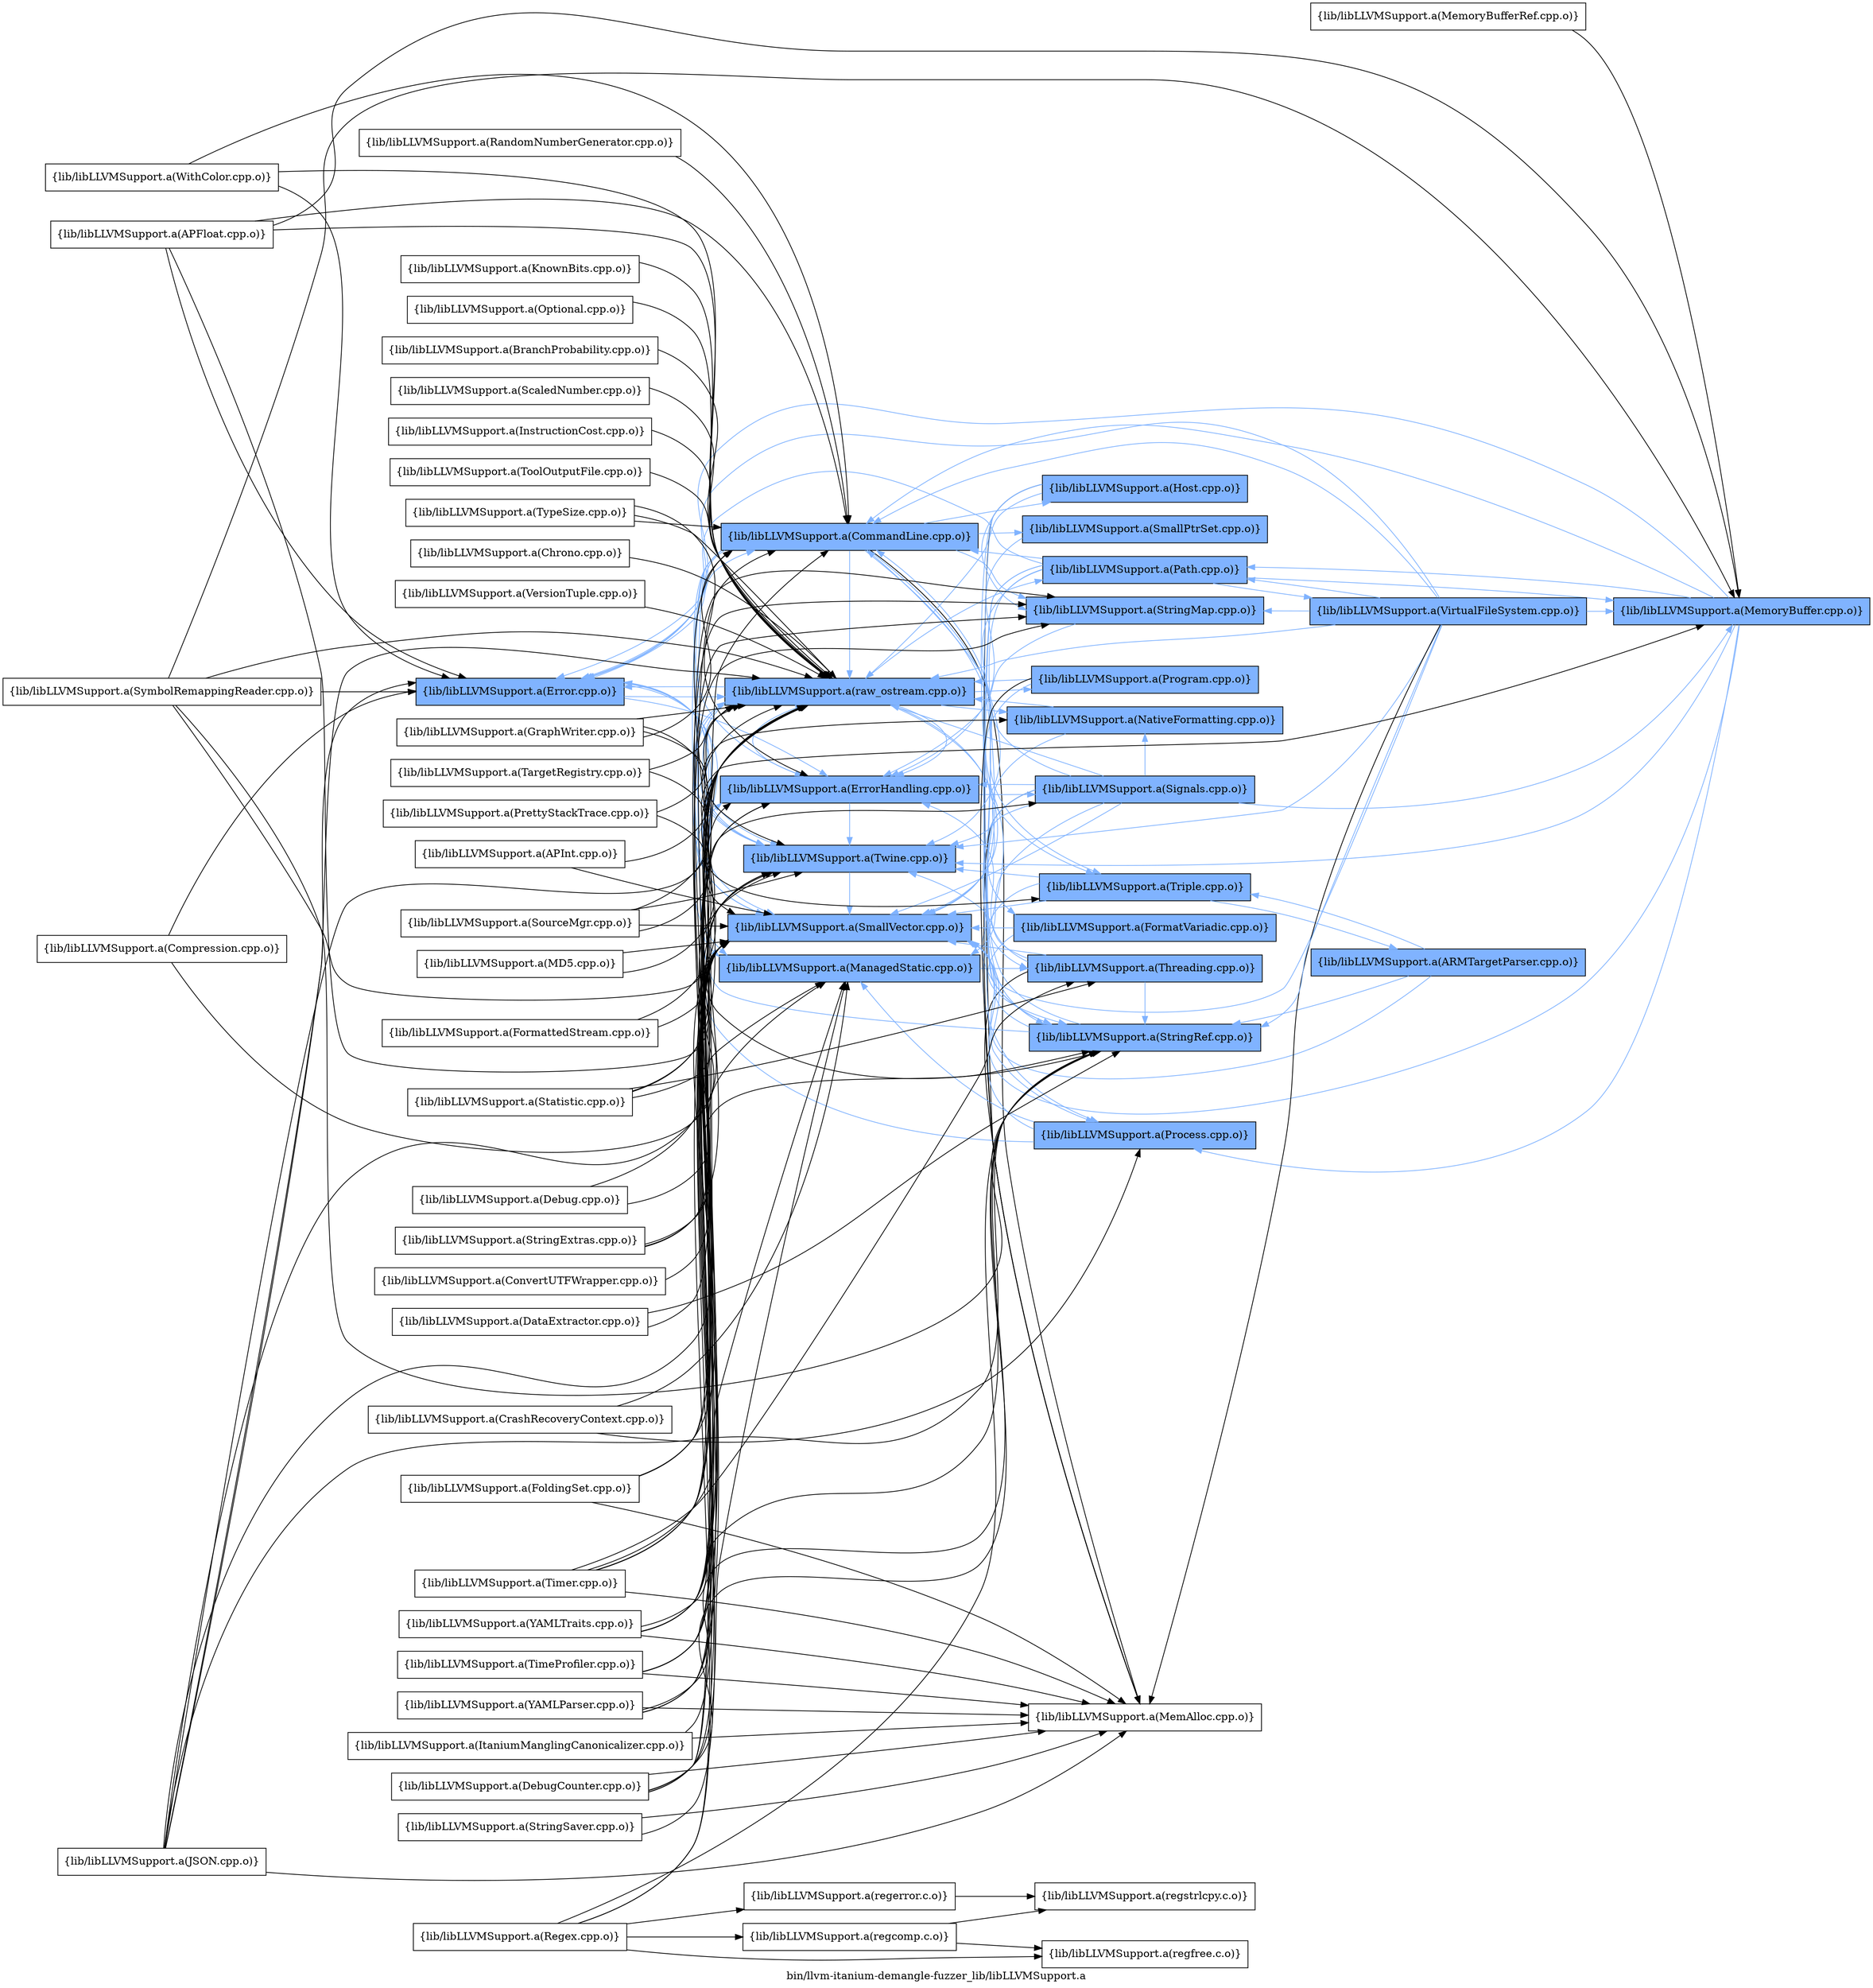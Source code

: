 digraph "bin/llvm-itanium-demangle-fuzzer_lib/libLLVMSupport.a" {
	label="bin/llvm-itanium-demangle-fuzzer_lib/libLLVMSupport.a";
	rankdir=LR;
	{ rank=same; Node0x560754d8cde8;  }
	{ rank=same; Node0x560754d87d48; Node0x560754d8e8c8; Node0x560754d8e4b8; Node0x560754d913e8; Node0x560754d8ee18; Node0x560754d89738;  }
	{ rank=same; Node0x560754d8fdb8; Node0x560754d8f7c8; Node0x560754d90808; Node0x560754d8f9f8; Node0x560754d8d388; Node0x560754d8aae8; Node0x560754d8f458; Node0x560754d90c18; Node0x560754d88f68; Node0x560754d89f08; Node0x560754d8a318; Node0x560754d8bd58; Node0x560754d89b48;  }
	{ rank=same; Node0x560754d8cde8;  }
	{ rank=same; Node0x560754d87d48; Node0x560754d8e8c8; Node0x560754d8e4b8; Node0x560754d913e8; Node0x560754d8ee18; Node0x560754d89738;  }
	{ rank=same; Node0x560754d8fdb8; Node0x560754d8f7c8; Node0x560754d90808; Node0x560754d8f9f8; Node0x560754d8d388; Node0x560754d8aae8; Node0x560754d8f458; Node0x560754d90c18; Node0x560754d88f68; Node0x560754d89f08; Node0x560754d8a318; Node0x560754d8bd58; Node0x560754d89b48;  }

	Node0x560754d8cde8 [shape=record,shape=box,group=1,style=filled,fillcolor="0.600000 0.5 1",label="{lib/libLLVMSupport.a(Error.cpp.o)}"];
	Node0x560754d8cde8 -> Node0x560754d87d48[color="0.600000 0.5 1"];
	Node0x560754d8cde8 -> Node0x560754d8e8c8[color="0.600000 0.5 1"];
	Node0x560754d8cde8 -> Node0x560754d8e4b8[color="0.600000 0.5 1"];
	Node0x560754d8cde8 -> Node0x560754d913e8[color="0.600000 0.5 1"];
	Node0x560754d8cde8 -> Node0x560754d8ee18[color="0.600000 0.5 1"];
	Node0x560754d8cde8 -> Node0x560754d89738[color="0.600000 0.5 1"];
	Node0x560754d904e8 [shape=record,shape=box,group=1,style=filled,fillcolor="0.600000 0.5 1",label="{lib/libLLVMSupport.a(MemoryBuffer.cpp.o)}"];
	Node0x560754d904e8 -> Node0x560754d87d48[color="0.600000 0.5 1"];
	Node0x560754d904e8 -> Node0x560754d8cde8[color="0.600000 0.5 1"];
	Node0x560754d904e8 -> Node0x560754d913e8[color="0.600000 0.5 1"];
	Node0x560754d904e8 -> Node0x560754d8ee18[color="0.600000 0.5 1"];
	Node0x560754d904e8 -> Node0x560754d8a318[color="0.600000 0.5 1"];
	Node0x560754d904e8 -> Node0x560754d8bd58[color="0.600000 0.5 1"];
	Node0x560754d913e8 [shape=record,shape=box,group=1,style=filled,fillcolor="0.600000 0.5 1",label="{lib/libLLVMSupport.a(SmallVector.cpp.o)}"];
	Node0x560754d913e8 -> Node0x560754d8e8c8[color="0.600000 0.5 1"];
	Node0x560754d8f9f8 [shape=record,shape=box,group=1,style=filled,fillcolor="0.600000 0.5 1",label="{lib/libLLVMSupport.a(StringRef.cpp.o)}"];
	Node0x560754d8f9f8 -> Node0x560754d87d48[color="0.600000 0.5 1"];
	Node0x560754d8f9f8 -> Node0x560754d8cde8[color="0.600000 0.5 1"];
	Node0x560754d8f9f8 -> Node0x560754d913e8[color="0.600000 0.5 1"];
	Node0x560754d8d388 [shape=record,shape=box,group=1,style=filled,fillcolor="0.600000 0.5 1",label="{lib/libLLVMSupport.a(Triple.cpp.o)}"];
	Node0x560754d8d388 -> Node0x560754d913e8[color="0.600000 0.5 1"];
	Node0x560754d8d388 -> Node0x560754d8f9f8[color="0.600000 0.5 1"];
	Node0x560754d8d388 -> Node0x560754d8eaa8[color="0.600000 0.5 1"];
	Node0x560754d8d388 -> Node0x560754d8ee18[color="0.600000 0.5 1"];
	Node0x560754d89738 [shape=record,shape=box,group=1,style=filled,fillcolor="0.600000 0.5 1",label="{lib/libLLVMSupport.a(raw_ostream.cpp.o)}"];
	Node0x560754d89738 -> Node0x560754d8cde8[color="0.600000 0.5 1"];
	Node0x560754d89738 -> Node0x560754d8e8c8[color="0.600000 0.5 1"];
	Node0x560754d89738 -> Node0x560754d913e8[color="0.600000 0.5 1"];
	Node0x560754d89738 -> Node0x560754d8ee18[color="0.600000 0.5 1"];
	Node0x560754d89738 -> Node0x560754d88f68[color="0.600000 0.5 1"];
	Node0x560754d89738 -> Node0x560754d89f08[color="0.600000 0.5 1"];
	Node0x560754d89738 -> Node0x560754d8a318[color="0.600000 0.5 1"];
	Node0x560754d89738 -> Node0x560754d8bd58[color="0.600000 0.5 1"];
	Node0x560754d89738 -> Node0x560754d89b48[color="0.600000 0.5 1"];
	Node0x560754d87d48 [shape=record,shape=box,group=1,style=filled,fillcolor="0.600000 0.5 1",label="{lib/libLLVMSupport.a(CommandLine.cpp.o)}"];
	Node0x560754d87d48 -> Node0x560754d8cde8[color="0.600000 0.5 1"];
	Node0x560754d87d48 -> Node0x560754d8e8c8[color="0.600000 0.5 1"];
	Node0x560754d87d48 -> Node0x560754d8e4b8[color="0.600000 0.5 1"];
	Node0x560754d87d48 -> Node0x560754d8fdb8;
	Node0x560754d87d48 -> Node0x560754d8f7c8[color="0.600000 0.5 1"];
	Node0x560754d87d48 -> Node0x560754d913e8[color="0.600000 0.5 1"];
	Node0x560754d87d48 -> Node0x560754d90808[color="0.600000 0.5 1"];
	Node0x560754d87d48 -> Node0x560754d8f9f8[color="0.600000 0.5 1"];
	Node0x560754d87d48 -> Node0x560754d8d388[color="0.600000 0.5 1"];
	Node0x560754d87d48 -> Node0x560754d8ee18[color="0.600000 0.5 1"];
	Node0x560754d87d48 -> Node0x560754d89738[color="0.600000 0.5 1"];
	Node0x560754d87d48 -> Node0x560754d8aae8[color="0.600000 0.5 1"];
	Node0x560754d8e8c8 [shape=record,shape=box,group=1,style=filled,fillcolor="0.600000 0.5 1",label="{lib/libLLVMSupport.a(ErrorHandling.cpp.o)}"];
	Node0x560754d8e8c8 -> Node0x560754d8ee18[color="0.600000 0.5 1"];
	Node0x560754d8e8c8 -> Node0x560754d89738[color="0.600000 0.5 1"];
	Node0x560754d8e8c8 -> Node0x560754d8f458[color="0.600000 0.5 1"];
	Node0x560754d8e4b8 [shape=record,shape=box,group=1,style=filled,fillcolor="0.600000 0.5 1",label="{lib/libLLVMSupport.a(ManagedStatic.cpp.o)}"];
	Node0x560754d8e4b8 -> Node0x560754d90c18[color="0.600000 0.5 1"];
	Node0x560754d8fdb8 [shape=record,shape=box,group=0,label="{lib/libLLVMSupport.a(MemAlloc.cpp.o)}"];
	Node0x560754d8f7c8 [shape=record,shape=box,group=1,style=filled,fillcolor="0.600000 0.5 1",label="{lib/libLLVMSupport.a(SmallPtrSet.cpp.o)}"];
	Node0x560754d8f7c8 -> Node0x560754d8e8c8[color="0.600000 0.5 1"];
	Node0x560754d90808 [shape=record,shape=box,group=1,style=filled,fillcolor="0.600000 0.5 1",label="{lib/libLLVMSupport.a(StringMap.cpp.o)}"];
	Node0x560754d90808 -> Node0x560754d8e8c8[color="0.600000 0.5 1"];
	Node0x560754d8ee18 [shape=record,shape=box,group=1,style=filled,fillcolor="0.600000 0.5 1",label="{lib/libLLVMSupport.a(Twine.cpp.o)}"];
	Node0x560754d8ee18 -> Node0x560754d913e8[color="0.600000 0.5 1"];
	Node0x560754d8ee18 -> Node0x560754d89738[color="0.600000 0.5 1"];
	Node0x560754d8aae8 [shape=record,shape=box,group=1,style=filled,fillcolor="0.600000 0.5 1",label="{lib/libLLVMSupport.a(Host.cpp.o)}"];
	Node0x560754d8aae8 -> Node0x560754d8fdb8;
	Node0x560754d8aae8 -> Node0x560754d90808[color="0.600000 0.5 1"];
	Node0x560754d8aae8 -> Node0x560754d8f9f8[color="0.600000 0.5 1"];
	Node0x560754d8aae8 -> Node0x560754d8d388[color="0.600000 0.5 1"];
	Node0x560754d8aae8 -> Node0x560754d89738[color="0.600000 0.5 1"];
	Node0x560754d8c168 [shape=record,shape=box,group=0,label="{lib/libLLVMSupport.a(ConvertUTFWrapper.cpp.o)}"];
	Node0x560754d8c168 -> Node0x560754d913e8;
	Node0x560754d8f458 [shape=record,shape=box,group=1,style=filled,fillcolor="0.600000 0.5 1",label="{lib/libLLVMSupport.a(Signals.cpp.o)}"];
	Node0x560754d8f458 -> Node0x560754d87d48[color="0.600000 0.5 1"];
	Node0x560754d8f458 -> Node0x560754d8e8c8[color="0.600000 0.5 1"];
	Node0x560754d8f458 -> Node0x560754d8e4b8[color="0.600000 0.5 1"];
	Node0x560754d8f458 -> Node0x560754d8fdb8;
	Node0x560754d8f458 -> Node0x560754d904e8[color="0.600000 0.5 1"];
	Node0x560754d8f458 -> Node0x560754d913e8[color="0.600000 0.5 1"];
	Node0x560754d8f458 -> Node0x560754d8f9f8[color="0.600000 0.5 1"];
	Node0x560754d8f458 -> Node0x560754d8ee18[color="0.600000 0.5 1"];
	Node0x560754d8f458 -> Node0x560754d89738[color="0.600000 0.5 1"];
	Node0x560754d8f458 -> Node0x560754d88f68[color="0.600000 0.5 1"];
	Node0x560754d8f458 -> Node0x560754d90c18[color="0.600000 0.5 1"];
	Node0x560754d8f138 [shape=record,shape=box,group=0,label="{lib/libLLVMSupport.a(Debug.cpp.o)}"];
	Node0x560754d8f138 -> Node0x560754d8e4b8;
	Node0x560754d8f138 -> Node0x560754d89738;
	Node0x560754d90c18 [shape=record,shape=box,group=1,style=filled,fillcolor="0.600000 0.5 1",label="{lib/libLLVMSupport.a(Threading.cpp.o)}"];
	Node0x560754d90c18 -> Node0x560754d8e8c8[color="0.600000 0.5 1"];
	Node0x560754d90c18 -> Node0x560754d8fdb8;
	Node0x560754d90c18 -> Node0x560754d913e8[color="0.600000 0.5 1"];
	Node0x560754d90c18 -> Node0x560754d8f9f8[color="0.600000 0.5 1"];
	Node0x560754d90c18 -> Node0x560754d8ee18[color="0.600000 0.5 1"];
	Node0x560754d8a318 [shape=record,shape=box,group=1,style=filled,fillcolor="0.600000 0.5 1",label="{lib/libLLVMSupport.a(Path.cpp.o)}"];
	Node0x560754d8a318 -> Node0x560754d87d48[color="0.600000 0.5 1"];
	Node0x560754d8a318 -> Node0x560754d8cde8[color="0.600000 0.5 1"];
	Node0x560754d8a318 -> Node0x560754d904e8[color="0.600000 0.5 1"];
	Node0x560754d8a318 -> Node0x560754d913e8[color="0.600000 0.5 1"];
	Node0x560754d8a318 -> Node0x560754d8f9f8[color="0.600000 0.5 1"];
	Node0x560754d8a318 -> Node0x560754d8ee18[color="0.600000 0.5 1"];
	Node0x560754d8a318 -> Node0x560754d8e698[color="0.600000 0.5 1"];
	Node0x560754d8a318 -> Node0x560754d8bd58[color="0.600000 0.5 1"];
	Node0x560754d8bd58 [shape=record,shape=box,group=1,style=filled,fillcolor="0.600000 0.5 1",label="{lib/libLLVMSupport.a(Process.cpp.o)}"];
	Node0x560754d8bd58 -> Node0x560754d8cde8[color="0.600000 0.5 1"];
	Node0x560754d8bd58 -> Node0x560754d8e4b8[color="0.600000 0.5 1"];
	Node0x560754d8bd58 -> Node0x560754d913e8[color="0.600000 0.5 1"];
	Node0x560754d8f728 [shape=record,shape=box,group=0,label="{lib/libLLVMSupport.a(StringSaver.cpp.o)}"];
	Node0x560754d8f728 -> Node0x560754d8fdb8;
	Node0x560754d8f728 -> Node0x560754d913e8;
	Node0x560754d91a78 [shape=record,shape=box,group=0,label="{lib/libLLVMSupport.a(APFloat.cpp.o)}"];
	Node0x560754d91a78 -> Node0x560754d87d48;
	Node0x560754d91a78 -> Node0x560754d8cde8;
	Node0x560754d91a78 -> Node0x560754d904e8;
	Node0x560754d91a78 -> Node0x560754d913e8;
	Node0x560754d91a78 -> Node0x560754d89738;
	Node0x560754d908f8 [shape=record,shape=box,group=0,label="{lib/libLLVMSupport.a(APInt.cpp.o)}"];
	Node0x560754d908f8 -> Node0x560754d913e8;
	Node0x560754d908f8 -> Node0x560754d89738;
	Node0x560754d8d978 [shape=record,shape=box,group=0,label="{lib/libLLVMSupport.a(FoldingSet.cpp.o)}"];
	Node0x560754d8d978 -> Node0x560754d8e8c8;
	Node0x560754d8d978 -> Node0x560754d8fdb8;
	Node0x560754d8d978 -> Node0x560754d913e8;
	Node0x560754d8d978 -> Node0x560754d90808;
	Node0x560754d8eaa8 [shape=record,shape=box,group=1,style=filled,fillcolor="0.600000 0.5 1",label="{lib/libLLVMSupport.a(ARMTargetParser.cpp.o)}"];
	Node0x560754d8eaa8 -> Node0x560754d913e8[color="0.600000 0.5 1"];
	Node0x560754d8eaa8 -> Node0x560754d8f9f8[color="0.600000 0.5 1"];
	Node0x560754d8eaa8 -> Node0x560754d8d388[color="0.600000 0.5 1"];
	Node0x560754d8e698 [shape=record,shape=box,group=1,style=filled,fillcolor="0.600000 0.5 1",label="{lib/libLLVMSupport.a(VirtualFileSystem.cpp.o)}"];
	Node0x560754d8e698 -> Node0x560754d87d48[color="0.600000 0.5 1"];
	Node0x560754d8e698 -> Node0x560754d8cde8[color="0.600000 0.5 1"];
	Node0x560754d8e698 -> Node0x560754d8fdb8;
	Node0x560754d8e698 -> Node0x560754d904e8[color="0.600000 0.5 1"];
	Node0x560754d8e698 -> Node0x560754d913e8[color="0.600000 0.5 1"];
	Node0x560754d8e698 -> Node0x560754d90808[color="0.600000 0.5 1"];
	Node0x560754d8e698 -> Node0x560754d8f9f8[color="0.600000 0.5 1"];
	Node0x560754d8e698 -> Node0x560754d8ee18[color="0.600000 0.5 1"];
	Node0x560754d8e698 -> Node0x560754d89738[color="0.600000 0.5 1"];
	Node0x560754d8e698 -> Node0x560754d8a318[color="0.600000 0.5 1"];
	Node0x560754d8b5d8 [shape=record,shape=box,group=0,label="{lib/libLLVMSupport.a(SourceMgr.cpp.o)}"];
	Node0x560754d8b5d8 -> Node0x560754d904e8;
	Node0x560754d8b5d8 -> Node0x560754d913e8;
	Node0x560754d8b5d8 -> Node0x560754d8ee18;
	Node0x560754d8b5d8 -> Node0x560754d89738;
	Node0x560754d91438 [shape=record,shape=box,group=0,label="{lib/libLLVMSupport.a(WithColor.cpp.o)}"];
	Node0x560754d91438 -> Node0x560754d87d48;
	Node0x560754d91438 -> Node0x560754d8cde8;
	Node0x560754d91438 -> Node0x560754d89738;
	Node0x560754d87e38 [shape=record,shape=box,group=0,label="{lib/libLLVMSupport.a(YAMLParser.cpp.o)}"];
	Node0x560754d87e38 -> Node0x560754d8e8c8;
	Node0x560754d87e38 -> Node0x560754d8fdb8;
	Node0x560754d87e38 -> Node0x560754d913e8;
	Node0x560754d87e38 -> Node0x560754d8f9f8;
	Node0x560754d87e38 -> Node0x560754d89738;
	Node0x560754d88f68 [shape=record,shape=box,group=1,style=filled,fillcolor="0.600000 0.5 1",label="{lib/libLLVMSupport.a(NativeFormatting.cpp.o)}"];
	Node0x560754d88f68 -> Node0x560754d913e8[color="0.600000 0.5 1"];
	Node0x560754d88f68 -> Node0x560754d89738[color="0.600000 0.5 1"];
	Node0x560754d89f08 [shape=record,shape=box,group=1,style=filled,fillcolor="0.600000 0.5 1",label="{lib/libLLVMSupport.a(FormatVariadic.cpp.o)}"];
	Node0x560754d89f08 -> Node0x560754d913e8[color="0.600000 0.5 1"];
	Node0x560754d89f08 -> Node0x560754d8f9f8[color="0.600000 0.5 1"];
	Node0x560754d89b48 [shape=record,shape=box,group=1,style=filled,fillcolor="0.600000 0.5 1",label="{lib/libLLVMSupport.a(Program.cpp.o)}"];
	Node0x560754d89b48 -> Node0x560754d8fdb8;
	Node0x560754d89b48 -> Node0x560754d913e8[color="0.600000 0.5 1"];
	Node0x560754d89b48 -> Node0x560754d89738[color="0.600000 0.5 1"];
	Node0x560754d8af98 [shape=record,shape=box,group=0,label="{lib/libLLVMSupport.a(MD5.cpp.o)}"];
	Node0x560754d8af98 -> Node0x560754d913e8;
	Node0x560754d8af98 -> Node0x560754d89738;
	Node0x560754d8c9d8 [shape=record,shape=box,group=0,label="{lib/libLLVMSupport.a(CrashRecoveryContext.cpp.o)}"];
	Node0x560754d8c9d8 -> Node0x560754d8e4b8;
	Node0x560754d8c9d8 -> Node0x560754d8bd58;
	Node0x560754d89828 [shape=record,shape=box,group=0,label="{lib/libLLVMSupport.a(StringExtras.cpp.o)}"];
	Node0x560754d89828 -> Node0x560754d913e8;
	Node0x560754d89828 -> Node0x560754d8f9f8;
	Node0x560754d89828 -> Node0x560754d89738;
	Node0x560754d91168 [shape=record,shape=box,group=0,label="{lib/libLLVMSupport.a(TargetRegistry.cpp.o)}"];
	Node0x560754d91168 -> Node0x560754d8d388;
	Node0x560754d91168 -> Node0x560754d89738;
	Node0x560754d90538 [shape=record,shape=box,group=0,label="{lib/libLLVMSupport.a(TypeSize.cpp.o)}"];
	Node0x560754d90538 -> Node0x560754d87d48;
	Node0x560754d90538 -> Node0x560754d8e8c8;
	Node0x560754d90538 -> Node0x560754d89738;
	Node0x560754d90588 [shape=record,shape=box,group=0,label="{lib/libLLVMSupport.a(KnownBits.cpp.o)}"];
	Node0x560754d90588 -> Node0x560754d89738;
	Node0x560754d89b98 [shape=record,shape=box,group=0,label="{lib/libLLVMSupport.a(Optional.cpp.o)}"];
	Node0x560754d89b98 -> Node0x560754d89738;
	Node0x560754d8b218 [shape=record,shape=box,group=0,label="{lib/libLLVMSupport.a(GraphWriter.cpp.o)}"];
	Node0x560754d8b218 -> Node0x560754d87d48;
	Node0x560754d8b218 -> Node0x560754d8f9f8;
	Node0x560754d8b218 -> Node0x560754d8ee18;
	Node0x560754d8b218 -> Node0x560754d89738;
	Node0x560754d8aa98 [shape=record,shape=box,group=0,label="{lib/libLLVMSupport.a(BranchProbability.cpp.o)}"];
	Node0x560754d8aa98 -> Node0x560754d89738;
	Node0x560754d8c028 [shape=record,shape=box,group=0,label="{lib/libLLVMSupport.a(ScaledNumber.cpp.o)}"];
	Node0x560754d8c028 -> Node0x560754d89738;
	Node0x560754d8fc78 [shape=record,shape=box,group=0,label="{lib/libLLVMSupport.a(Statistic.cpp.o)}"];
	Node0x560754d8fc78 -> Node0x560754d87d48;
	Node0x560754d8fc78 -> Node0x560754d8e4b8;
	Node0x560754d8fc78 -> Node0x560754d89738;
	Node0x560754d8fc78 -> Node0x560754d90c18;
	Node0x560754d8ec38 [shape=record,shape=box,group=0,label="{lib/libLLVMSupport.a(Timer.cpp.o)}"];
	Node0x560754d8ec38 -> Node0x560754d87d48;
	Node0x560754d8ec38 -> Node0x560754d8e4b8;
	Node0x560754d8ec38 -> Node0x560754d8fdb8;
	Node0x560754d8ec38 -> Node0x560754d90808;
	Node0x560754d8ec38 -> Node0x560754d89738;
	Node0x560754d8ec38 -> Node0x560754d8f458;
	Node0x560754d8ec38 -> Node0x560754d90c18;
	Node0x560754d89418 [shape=record,shape=box,group=0,label="{lib/libLLVMSupport.a(DebugCounter.cpp.o)}"];
	Node0x560754d89418 -> Node0x560754d87d48;
	Node0x560754d89418 -> Node0x560754d8e4b8;
	Node0x560754d89418 -> Node0x560754d8fdb8;
	Node0x560754d89418 -> Node0x560754d913e8;
	Node0x560754d89418 -> Node0x560754d8f9f8;
	Node0x560754d89418 -> Node0x560754d89738;
	Node0x560754d8bc18 [shape=record,shape=box,group=0,label="{lib/libLLVMSupport.a(MemoryBufferRef.cpp.o)}"];
	Node0x560754d8bc18 -> Node0x560754d904e8;
	Node0x560754d905d8 [shape=record,shape=box,group=0,label="{lib/libLLVMSupport.a(Compression.cpp.o)}"];
	Node0x560754d905d8 -> Node0x560754d8cde8;
	Node0x560754d905d8 -> Node0x560754d913e8;
	Node0x560754d8f638 [shape=record,shape=box,group=0,label="{lib/libLLVMSupport.a(ItaniumManglingCanonicalizer.cpp.o)}"];
	Node0x560754d8f638 -> Node0x560754d8fdb8;
	Node0x560754d8f638 -> Node0x560754d913e8;
	Node0x560754d90f38 [shape=record,shape=box,group=0,label="{lib/libLLVMSupport.a(SymbolRemappingReader.cpp.o)}"];
	Node0x560754d90f38 -> Node0x560754d8cde8;
	Node0x560754d90f38 -> Node0x560754d904e8;
	Node0x560754d90f38 -> Node0x560754d8f9f8;
	Node0x560754d90f38 -> Node0x560754d8ee18;
	Node0x560754d90f38 -> Node0x560754d89738;
	Node0x560754d8ff48 [shape=record,shape=box,group=0,label="{lib/libLLVMSupport.a(DataExtractor.cpp.o)}"];
	Node0x560754d8ff48 -> Node0x560754d8f9f8;
	Node0x560754d8ff48 -> Node0x560754d89738;
	Node0x560754d915c8 [shape=record,shape=box,group=0,label="{lib/libLLVMSupport.a(FormattedStream.cpp.o)}"];
	Node0x560754d915c8 -> Node0x560754d913e8;
	Node0x560754d915c8 -> Node0x560754d89738;
	Node0x560754d8d1f8 [shape=record,shape=box,group=0,label="{lib/libLLVMSupport.a(Regex.cpp.o)}"];
	Node0x560754d8d1f8 -> Node0x560754d913e8;
	Node0x560754d8d1f8 -> Node0x560754d8f9f8;
	Node0x560754d8d1f8 -> Node0x560754d8ee18;
	Node0x560754d8d1f8 -> Node0x560754d8ce88;
	Node0x560754d8d1f8 -> Node0x560754d8e3c8;
	Node0x560754d8d1f8 -> Node0x560754d8f0e8;
	Node0x560754d8ce88 [shape=record,shape=box,group=0,label="{lib/libLLVMSupport.a(regcomp.c.o)}"];
	Node0x560754d8ce88 -> Node0x560754d8eaf8;
	Node0x560754d8ce88 -> Node0x560754d8e3c8;
	Node0x560754d8e3c8 [shape=record,shape=box,group=0,label="{lib/libLLVMSupport.a(regfree.c.o)}"];
	Node0x560754d8f0e8 [shape=record,shape=box,group=0,label="{lib/libLLVMSupport.a(regerror.c.o)}"];
	Node0x560754d8f0e8 -> Node0x560754d8eaf8;
	Node0x560754d8eaf8 [shape=record,shape=box,group=0,label="{lib/libLLVMSupport.a(regstrlcpy.c.o)}"];
	Node0x560754d90038 [shape=record,shape=box,group=0,label="{lib/libLLVMSupport.a(InstructionCost.cpp.o)}"];
	Node0x560754d90038 -> Node0x560754d89738;
	Node0x560754d8c118 [shape=record,shape=box,group=0,label="{lib/libLLVMSupport.a(ToolOutputFile.cpp.o)}"];
	Node0x560754d8c118 -> Node0x560754d89738;
	Node0x560754d8bc68 [shape=record,shape=box,group=0,label="{lib/libLLVMSupport.a(PrettyStackTrace.cpp.o)}"];
	Node0x560754d8bc68 -> Node0x560754d913e8;
	Node0x560754d8bc68 -> Node0x560754d89738;
	Node0x560754d8ea08 [shape=record,shape=box,group=0,label="{lib/libLLVMSupport.a(Chrono.cpp.o)}"];
	Node0x560754d8ea08 -> Node0x560754d89738;
	Node0x560754d8eeb8 [shape=record,shape=box,group=0,label="{lib/libLLVMSupport.a(TimeProfiler.cpp.o)}"];
	Node0x560754d8eeb8 -> Node0x560754d8fdb8;
	Node0x560754d8eeb8 -> Node0x560754d913e8;
	Node0x560754d8eeb8 -> Node0x560754d90808;
	Node0x560754d8eeb8 -> Node0x560754d8ee18;
	Node0x560754d8eeb8 -> Node0x560754d89738;
	Node0x560754d8e738 [shape=record,shape=box,group=0,label="{lib/libLLVMSupport.a(JSON.cpp.o)}"];
	Node0x560754d8e738 -> Node0x560754d8cde8;
	Node0x560754d8e738 -> Node0x560754d8fdb8;
	Node0x560754d8e738 -> Node0x560754d913e8;
	Node0x560754d8e738 -> Node0x560754d8f9f8;
	Node0x560754d8e738 -> Node0x560754d8ee18;
	Node0x560754d8e738 -> Node0x560754d89738;
	Node0x560754d8e738 -> Node0x560754d88f68;
	Node0x560754d8be48 [shape=record,shape=box,group=0,label="{lib/libLLVMSupport.a(RandomNumberGenerator.cpp.o)}"];
	Node0x560754d8be48 -> Node0x560754d87d48;
	Node0x560754d8d9c8 [shape=record,shape=box,group=0,label="{lib/libLLVMSupport.a(YAMLTraits.cpp.o)}"];
	Node0x560754d8d9c8 -> Node0x560754d8e8c8;
	Node0x560754d8d9c8 -> Node0x560754d8fdb8;
	Node0x560754d8d9c8 -> Node0x560754d913e8;
	Node0x560754d8d9c8 -> Node0x560754d90808;
	Node0x560754d8d9c8 -> Node0x560754d8f9f8;
	Node0x560754d8d9c8 -> Node0x560754d8ee18;
	Node0x560754d8d9c8 -> Node0x560754d89738;
	Node0x560754d8d838 [shape=record,shape=box,group=0,label="{lib/libLLVMSupport.a(VersionTuple.cpp.o)}"];
	Node0x560754d8d838 -> Node0x560754d89738;
}

